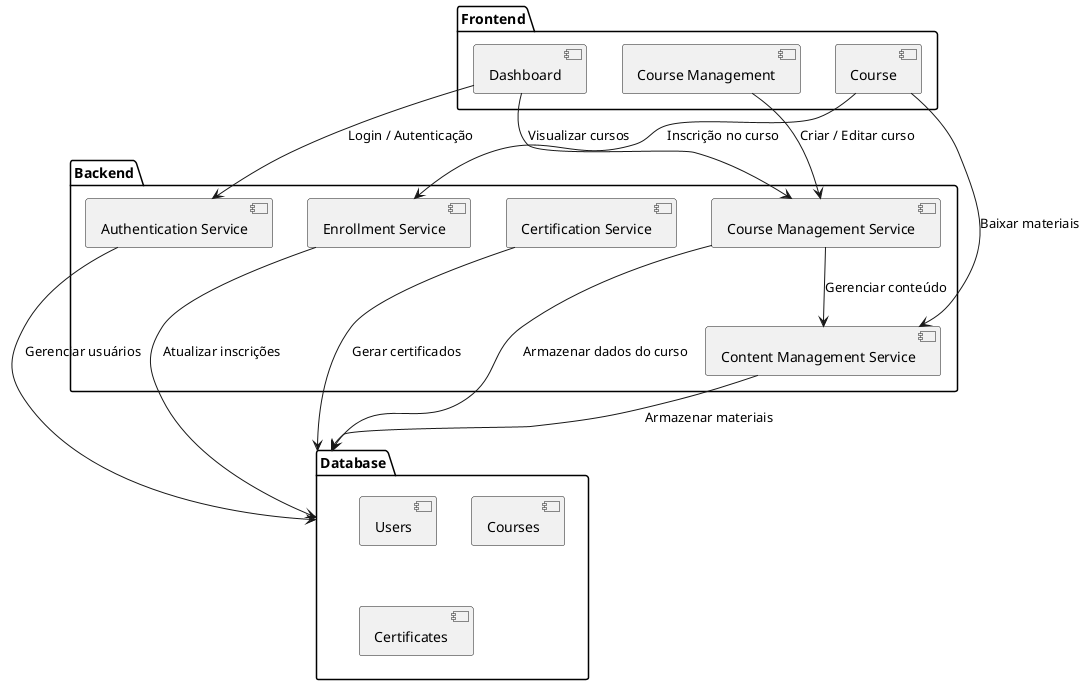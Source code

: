 @startuml
package "Frontend" {
  [Dashboard]
  [Course]
  [Course Management]
}

package "Backend" {
  [Authentication Service]
  [Course Management Service]
  [Content Management Service]
  [Enrollment Service]
  [Certification Service]
}

package "Database" {
  [Users]
  [Courses]
  [Certificates]
}

[Dashboard] --> [Authentication Service] : "Login / Autenticação"
[Dashboard] --> [Course Management Service] : "Visualizar cursos"
[Course] --> [Content Management Service] : "Baixar materiais"
[Course] --> [Enrollment Service] : "Inscrição no curso"
[Course Management] --> [Course Management Service] : "Criar / Editar curso"
[Course Management Service] --> [Content Management Service] : "Gerenciar conteúdo"
[Course Management Service] --> [Database] : "Armazenar dados do curso"
[Content Management Service] --> [Database] : "Armazenar materiais"
[Authentication Service] --> [Database] : "Gerenciar usuários"
[Enrollment Service] --> [Database] : "Atualizar inscrições"
[Certification Service] --> [Database] : "Gerar certificados"

@enduml
